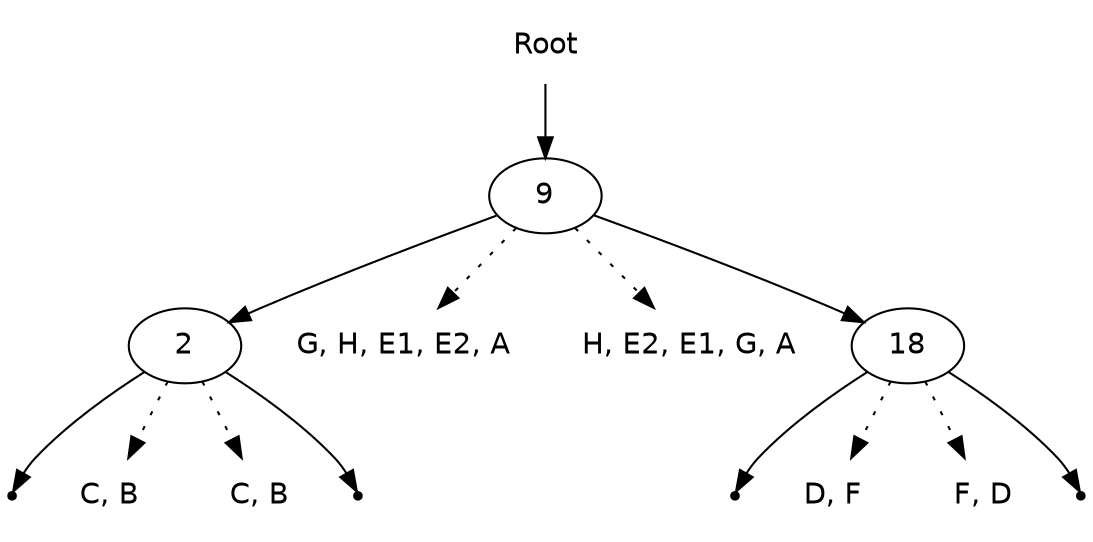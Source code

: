 digraph StaticIntervalTree {
	root [fontname=helvetica,shape=plaintext,label="Root"];
	node0 [fontname=helvetica,label="9"];
	root -> node0;
	node1 [fontname=helvetica,label="2"];
	node0 -> node1;
	leaf0 [shape=point];
	node1 -> leaf0;
	node1left [fontname=helvetica,shape=plaintext, label="C, B"];
	node1 -> node1left [style=dotted];
	node1right [fontname=helvetica,shape=plaintext, label="C, B"];
	node1 -> node1right [style=dotted];
	leaf1 [shape=point];
	node1 -> leaf1;
	node0left [fontname=helvetica,shape=plaintext, label="G, H, E1, E2, A"];
	node0 -> node0left [style=dotted];
	node0right [fontname=helvetica,shape=plaintext, label="H, E2, E1, G, A"];
	node0 -> node0right [style=dotted];
	node2 [fontname=helvetica,label="18"];
	node0 -> node2;
	leaf2 [shape=point];
	node2 -> leaf2;
	node2left [fontname=helvetica,shape=plaintext, label="D, F"];
	node2 -> node2left [style=dotted];
	node2right [fontname=helvetica,shape=plaintext, label="F, D"];
	node2 -> node2right [style=dotted];
	leaf3 [shape=point];
	node2 -> leaf3;
}
